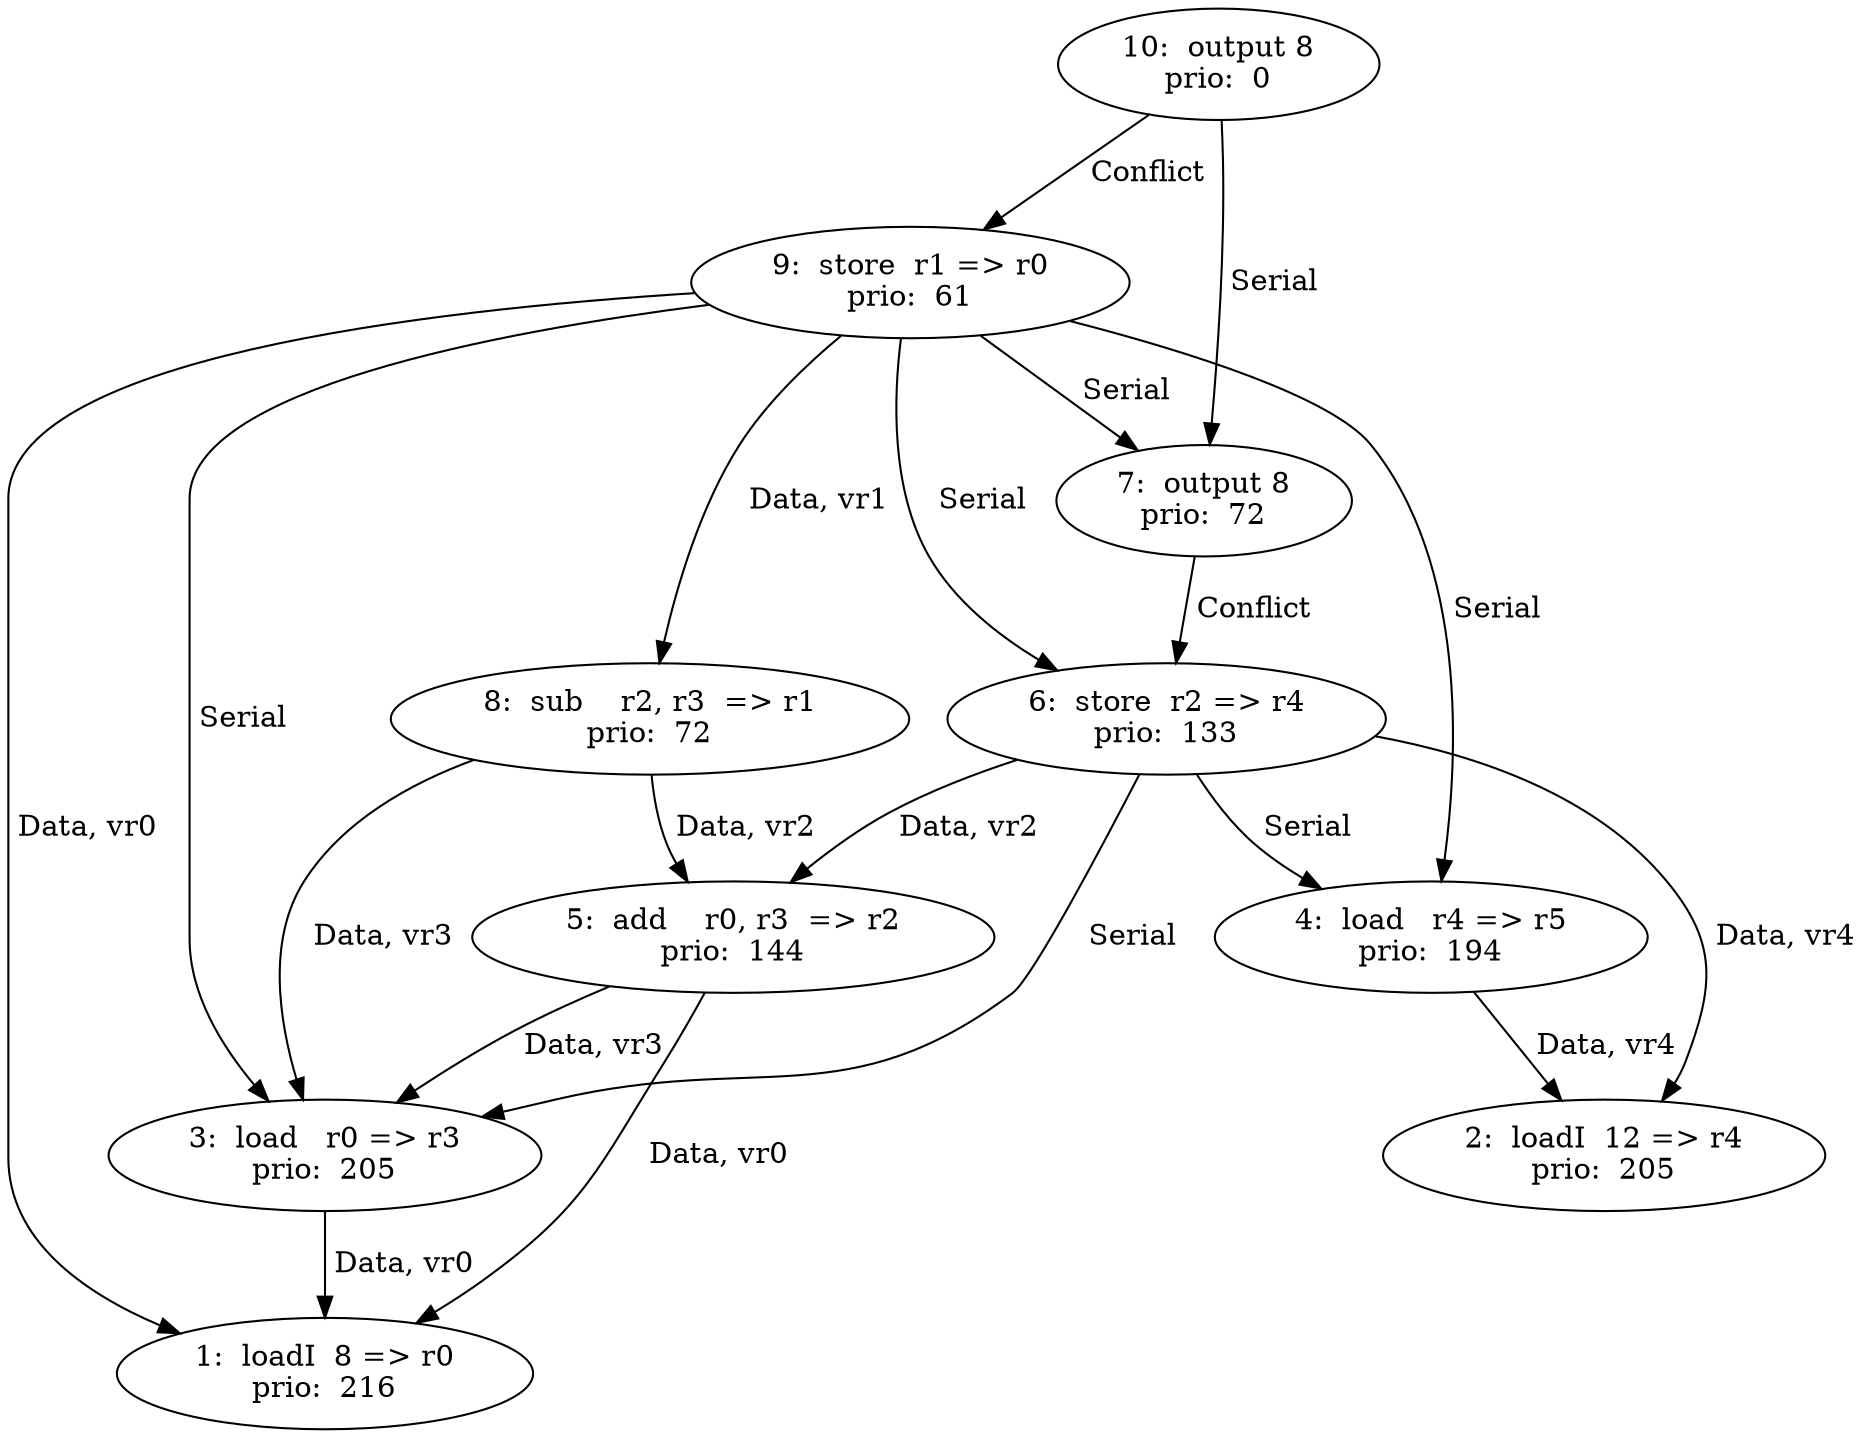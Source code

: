 digraph DG {
  1 [label="1:  loadI  8 => r0
prio:  216"];
  2 [label="2:  loadI  12 => r4
prio:  205"];
  3 [label="3:  load   r0 => r3
prio:  205"];
  4 [label="4:  load   r4 => r5
prio:  194"];
  5 [label="5:  add    r0, r3  => r2
prio:  144"];
  6 [label="6:  store  r2 => r4
prio:  133"];
  7 [label="7:  output 8
prio:  72"];
  8 [label="8:  sub    r2, r3  => r1
prio:  72"];
  9 [label="9:  store  r1 => r0
prio:  61"];
  10 [label="10:  output 8
prio:  0"];
  3 -> 1 [ label=" Data, vr0"];
  4 -> 2 [ label=" Data, vr4"];
  5 -> 1 [ label=" Data, vr0"];
  5 -> 3 [ label=" Data, vr3"];

  6 -> 5 [ label=" Data, vr2"];
  6 -> 2 [ label=" Data, vr4"];
  6 -> 3[ label=" Serial "];
  6 -> 4[ label=" Serial "];

  7 -> 6 [ label=" Conflict "];
  8 -> 5 [ label=" Data, vr2"];
  8 -> 3 [ label=" Data, vr3"];

  9 -> 8 [ label=" Data, vr1"];
  9 -> 1 [ label=" Data, vr0"];
  9 -> 6[ label=" Serial "]; //
  9 -> 3[ label=" Serial "];
  9 -> 4[ label=" Serial "]; //
  9 -> 7[ label=" Serial "];

  10 -> 7[ label=" Serial "];
  10 -> 9 [ label=" Conflict "];
}
